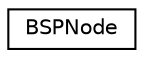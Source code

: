 digraph "Graphical Class Hierarchy"
{
  edge [fontname="Helvetica",fontsize="10",labelfontname="Helvetica",labelfontsize="10"];
  node [fontname="Helvetica",fontsize="10",shape=record];
  rankdir="LR";
  Node1 [label="BSPNode",height=0.2,width=0.4,color="black", fillcolor="white", style="filled",URL="$struct_b_s_p_node.html"];
}

